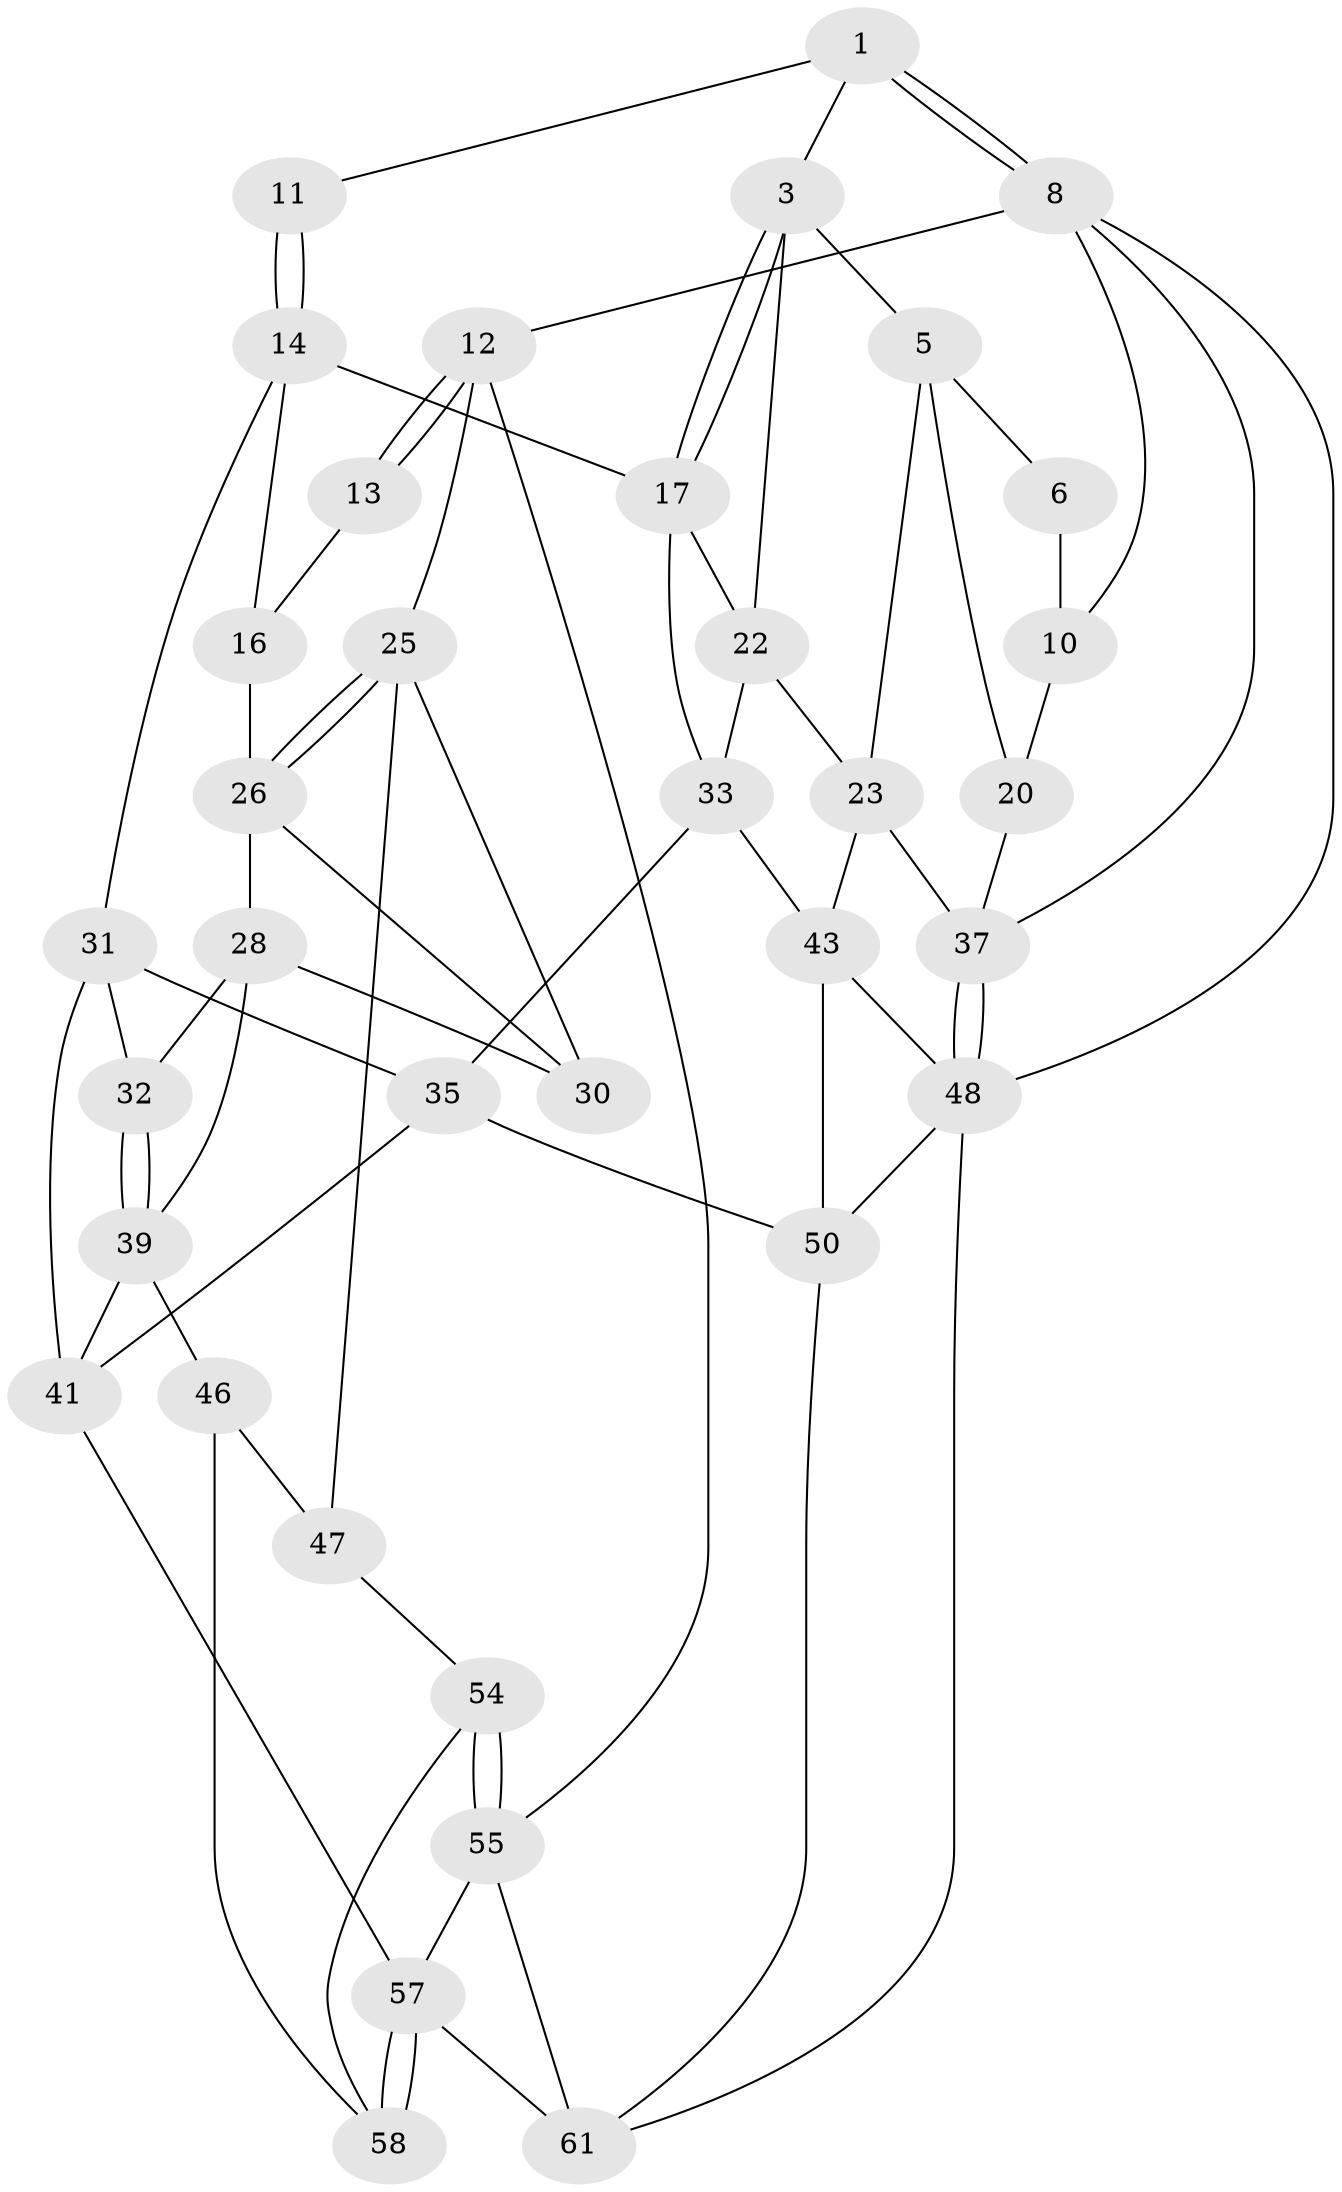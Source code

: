 // original degree distribution, {4: 0.21875, 5: 0.546875, 3: 0.046875, 6: 0.1875}
// Generated by graph-tools (version 1.1) at 2025/42/03/06/25 10:42:26]
// undirected, 36 vertices, 74 edges
graph export_dot {
graph [start="1"]
  node [color=gray90,style=filled];
  1 [pos="+0.8440093695234105+0",super="+2"];
  3 [pos="+0.588950769977515+0",super="+4"];
  5 [pos="+0.7887361438880504+0.06365249610015139",super="+21"];
  6 [pos="+0.8369079902983283+0.03925783079865826",super="+7"];
  8 [pos="+1+0",super="+9"];
  10 [pos="+1+0.09601296799969876",super="+19"];
  11 [pos="+0.5246843925842261+0"];
  12 [pos="+0+0"];
  13 [pos="+0.25084545557282023+0"];
  14 [pos="+0.44442249581855064+0.15225129577125698",super="+15"];
  16 [pos="+0.23218473104129891+0"];
  17 [pos="+0.6301972498908922+0.13504254894349618",super="+18"];
  20 [pos="+0.8585936024161526+0.19586391271782985"];
  22 [pos="+0.7228034095377394+0.15526384984653713",super="+24"];
  23 [pos="+0.8226617522311955+0.22798703961920674",super="+40"];
  25 [pos="+0+0.11460397535337101",super="+45"];
  26 [pos="+0.08343351883172923+0.11983034060703886",super="+27"];
  28 [pos="+0.12037399275831111+0.1441903709582487",super="+29"];
  30 [pos="+0.03606242920201387+0.2849137334626634"];
  31 [pos="+0.2857699133841687+0.21648426194174286",super="+36"];
  32 [pos="+0.239685526564768+0.21556702096381897"];
  33 [pos="+0.6192124877618841+0.31526044948779547",super="+34"];
  35 [pos="+0.4359437046403499+0.3928217521181208",super="+52"];
  37 [pos="+1+0.29191361877764177",super="+38"];
  39 [pos="+0.12003338995789321+0.3219983622613232",super="+42"];
  41 [pos="+0.15201812035799253+0.4084886982523695",super="+56"];
  43 [pos="+0.8264380775789979+0.31729578945297515",super="+44"];
  46 [pos="+0.07746665286508474+0.4460235091859266",super="+59"];
  47 [pos="+0+0.3893375581509475",super="+53"];
  48 [pos="+1+0.5153881342368554",super="+49"];
  50 [pos="+0.6838540690291032+0.7147995558819383",super="+51"];
  54 [pos="+0+0.8106544403623146",super="+60"];
  55 [pos="+0+1",super="+63"];
  57 [pos="+0.30022106805341875+0.6894414910070448",super="+62"];
  58 [pos="+0.1332736978749426+0.6696497750212373"];
  61 [pos="+0.7183018573585324+0.9967949705609374",super="+64"];
  1 -- 8;
  1 -- 8;
  1 -- 3;
  1 -- 11;
  3 -- 17;
  3 -- 17;
  3 -- 5;
  3 -- 22;
  5 -- 6;
  5 -- 20;
  5 -- 23;
  6 -- 10 [weight=2];
  8 -- 12;
  8 -- 48;
  8 -- 10;
  8 -- 37;
  10 -- 20;
  11 -- 14;
  11 -- 14;
  12 -- 13;
  12 -- 13;
  12 -- 25;
  12 -- 55;
  13 -- 16;
  14 -- 16;
  14 -- 31;
  14 -- 17;
  16 -- 26;
  17 -- 22;
  17 -- 33;
  20 -- 37;
  22 -- 33;
  22 -- 23;
  23 -- 43;
  23 -- 37;
  25 -- 26;
  25 -- 26;
  25 -- 30;
  25 -- 47;
  26 -- 30;
  26 -- 28;
  28 -- 32;
  28 -- 30;
  28 -- 39;
  31 -- 32;
  31 -- 41;
  31 -- 35;
  32 -- 39;
  32 -- 39;
  33 -- 35;
  33 -- 43;
  35 -- 41;
  35 -- 50;
  37 -- 48;
  37 -- 48;
  39 -- 41;
  39 -- 46;
  41 -- 57;
  43 -- 50;
  43 -- 48;
  46 -- 47 [weight=2];
  46 -- 58;
  47 -- 54;
  48 -- 61;
  48 -- 50;
  50 -- 61;
  54 -- 55 [weight=2];
  54 -- 55;
  54 -- 58;
  55 -- 61;
  55 -- 57;
  57 -- 58;
  57 -- 58;
  57 -- 61;
}
